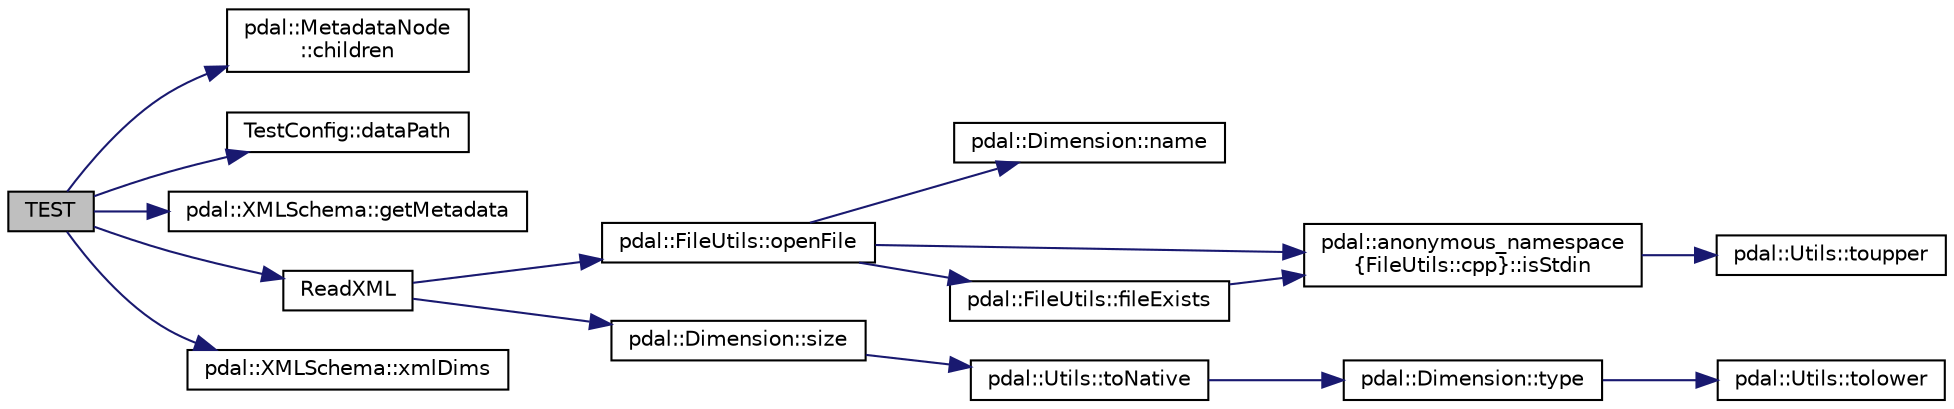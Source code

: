 digraph "TEST"
{
  edge [fontname="Helvetica",fontsize="10",labelfontname="Helvetica",labelfontsize="10"];
  node [fontname="Helvetica",fontsize="10",shape=record];
  rankdir="LR";
  Node1 [label="TEST",height=0.2,width=0.4,color="black", fillcolor="grey75", style="filled", fontcolor="black"];
  Node1 -> Node2 [color="midnightblue",fontsize="10",style="solid",fontname="Helvetica"];
  Node2 [label="pdal::MetadataNode\l::children",height=0.2,width=0.4,color="black", fillcolor="white", style="filled",URL="$classpdal_1_1MetadataNode.html#ab86b0ccbf27f9eee29cbb5252e9431b7"];
  Node1 -> Node3 [color="midnightblue",fontsize="10",style="solid",fontname="Helvetica"];
  Node3 [label="TestConfig::dataPath",height=0.2,width=0.4,color="black", fillcolor="white", style="filled",URL="$namespaceTestConfig.html#a0e622015f0610c2cfcbb3739b972d877"];
  Node1 -> Node4 [color="midnightblue",fontsize="10",style="solid",fontname="Helvetica"];
  Node4 [label="pdal::XMLSchema::getMetadata",height=0.2,width=0.4,color="black", fillcolor="white", style="filled",URL="$classpdal_1_1XMLSchema.html#a038c7438b5022e88ebc5f3e68c1da6cd"];
  Node1 -> Node5 [color="midnightblue",fontsize="10",style="solid",fontname="Helvetica"];
  Node5 [label="ReadXML",height=0.2,width=0.4,color="black", fillcolor="white", style="filled",URL="$XMLSchemaTest_8cpp.html#a23b868b855748f40d64a0db31da41114"];
  Node5 -> Node6 [color="midnightblue",fontsize="10",style="solid",fontname="Helvetica"];
  Node6 [label="pdal::FileUtils::openFile",height=0.2,width=0.4,color="black", fillcolor="white", style="filled",URL="$namespacepdal_1_1FileUtils.html#aeeda62ff11a1e6bcc9175f51f7efe522"];
  Node6 -> Node7 [color="midnightblue",fontsize="10",style="solid",fontname="Helvetica"];
  Node7 [label="pdal::Dimension::name",height=0.2,width=0.4,color="black", fillcolor="white", style="filled",URL="$namespacepdal_1_1Dimension.html#af3176b0b7e6b4be000317846cf7c2718"];
  Node6 -> Node8 [color="midnightblue",fontsize="10",style="solid",fontname="Helvetica"];
  Node8 [label="pdal::anonymous_namespace\l\{FileUtils::cpp\}::isStdin",height=0.2,width=0.4,color="black", fillcolor="white", style="filled",URL="$namespacepdal_1_1anonymous__namespace_02FileUtils_8cpp_03.html#a813a530ad72d50f747643f1bb996cacf"];
  Node8 -> Node9 [color="midnightblue",fontsize="10",style="solid",fontname="Helvetica"];
  Node9 [label="pdal::Utils::toupper",height=0.2,width=0.4,color="black", fillcolor="white", style="filled",URL="$namespacepdal_1_1Utils.html#a28e3e2faff94b20f9908e77bc54ed983"];
  Node6 -> Node10 [color="midnightblue",fontsize="10",style="solid",fontname="Helvetica"];
  Node10 [label="pdal::FileUtils::fileExists",height=0.2,width=0.4,color="black", fillcolor="white", style="filled",URL="$namespacepdal_1_1FileUtils.html#ae2b8f1ddc38b0033b685a0bde6106ba1"];
  Node10 -> Node8 [color="midnightblue",fontsize="10",style="solid",fontname="Helvetica"];
  Node5 -> Node11 [color="midnightblue",fontsize="10",style="solid",fontname="Helvetica"];
  Node11 [label="pdal::Dimension::size",height=0.2,width=0.4,color="black", fillcolor="white", style="filled",URL="$namespacepdal_1_1Dimension.html#acf81dae9d5946f3a941f9df154b2329b"];
  Node11 -> Node12 [color="midnightblue",fontsize="10",style="solid",fontname="Helvetica"];
  Node12 [label="pdal::Utils::toNative",height=0.2,width=0.4,color="black", fillcolor="white", style="filled",URL="$namespacepdal_1_1Utils.html#a59253304d0f929e3a3ea00f09636002f"];
  Node12 -> Node13 [color="midnightblue",fontsize="10",style="solid",fontname="Helvetica"];
  Node13 [label="pdal::Dimension::type",height=0.2,width=0.4,color="black", fillcolor="white", style="filled",URL="$namespacepdal_1_1Dimension.html#a880d689fed54aa3ded6f88c9e058c5d2"];
  Node13 -> Node14 [color="midnightblue",fontsize="10",style="solid",fontname="Helvetica"];
  Node14 [label="pdal::Utils::tolower",height=0.2,width=0.4,color="black", fillcolor="white", style="filled",URL="$namespacepdal_1_1Utils.html#a5268937cf695835e55392f752dc02cb2"];
  Node1 -> Node15 [color="midnightblue",fontsize="10",style="solid",fontname="Helvetica"];
  Node15 [label="pdal::XMLSchema::xmlDims",height=0.2,width=0.4,color="black", fillcolor="white", style="filled",URL="$classpdal_1_1XMLSchema.html#a134bf80a78fd56d916f9174311f7a64a"];
}

